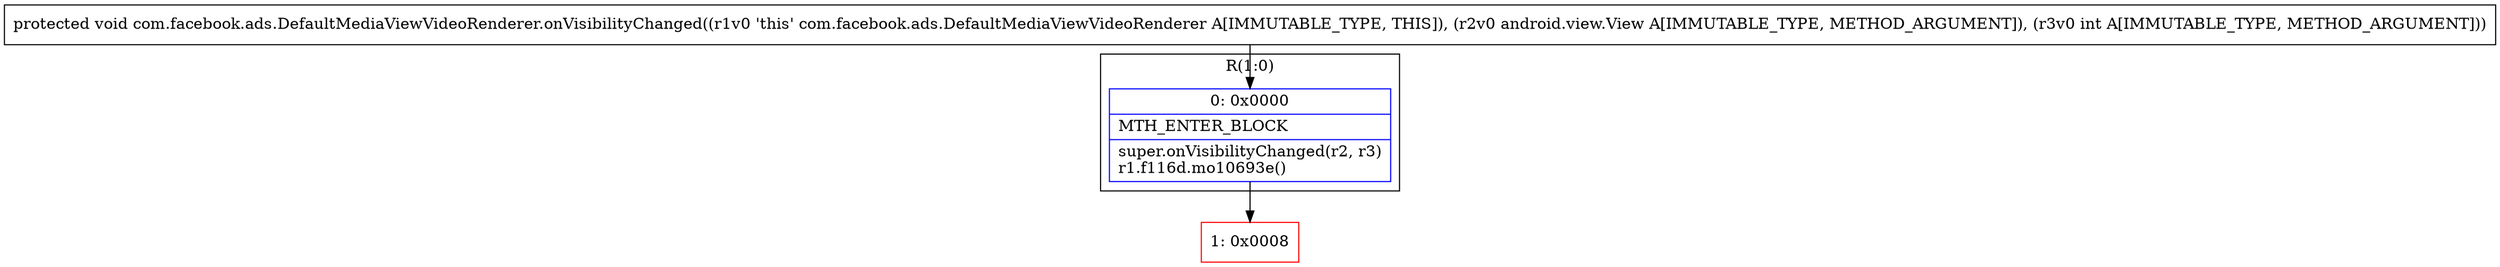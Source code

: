 digraph "CFG forcom.facebook.ads.DefaultMediaViewVideoRenderer.onVisibilityChanged(Landroid\/view\/View;I)V" {
subgraph cluster_Region_289175224 {
label = "R(1:0)";
node [shape=record,color=blue];
Node_0 [shape=record,label="{0\:\ 0x0000|MTH_ENTER_BLOCK\l|super.onVisibilityChanged(r2, r3)\lr1.f116d.mo10693e()\l}"];
}
Node_1 [shape=record,color=red,label="{1\:\ 0x0008}"];
MethodNode[shape=record,label="{protected void com.facebook.ads.DefaultMediaViewVideoRenderer.onVisibilityChanged((r1v0 'this' com.facebook.ads.DefaultMediaViewVideoRenderer A[IMMUTABLE_TYPE, THIS]), (r2v0 android.view.View A[IMMUTABLE_TYPE, METHOD_ARGUMENT]), (r3v0 int A[IMMUTABLE_TYPE, METHOD_ARGUMENT])) }"];
MethodNode -> Node_0;
Node_0 -> Node_1;
}

